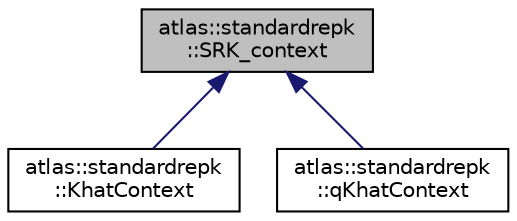 digraph "atlas::standardrepk::SRK_context"
{
  edge [fontname="Helvetica",fontsize="10",labelfontname="Helvetica",labelfontsize="10"];
  node [fontname="Helvetica",fontsize="10",shape=record];
  Node1 [label="atlas::standardrepk\l::SRK_context",height=0.2,width=0.4,color="black", fillcolor="grey75", style="filled", fontcolor="black"];
  Node1 -> Node2 [dir="back",color="midnightblue",fontsize="10",style="solid",fontname="Helvetica"];
  Node2 [label="atlas::standardrepk\l::KhatContext",height=0.2,width=0.4,color="black", fillcolor="white", style="filled",URL="$classatlas_1_1standardrepk_1_1KhatContext.html"];
  Node1 -> Node3 [dir="back",color="midnightblue",fontsize="10",style="solid",fontname="Helvetica"];
  Node3 [label="atlas::standardrepk\l::qKhatContext",height=0.2,width=0.4,color="black", fillcolor="white", style="filled",URL="$classatlas_1_1standardrepk_1_1qKhatContext.html"];
}
